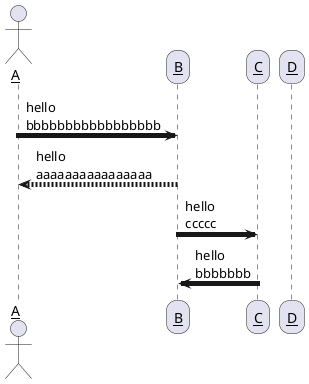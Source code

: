 @startuml

skinparam sequenceArrowThickness 5
skinparam roundcorner 20
skinparam maxmessagesize 60
skinparam sequenceParticipant underline

actor A
participant B
participant C
participant D

A -> B : hello bbbbbbbbbbbbbbbbb
B --> A : hello aaaaaaaaaaaaaaaa

B -> C : hello ccccc
C -> B : hello bbbbbbb

@enduml
